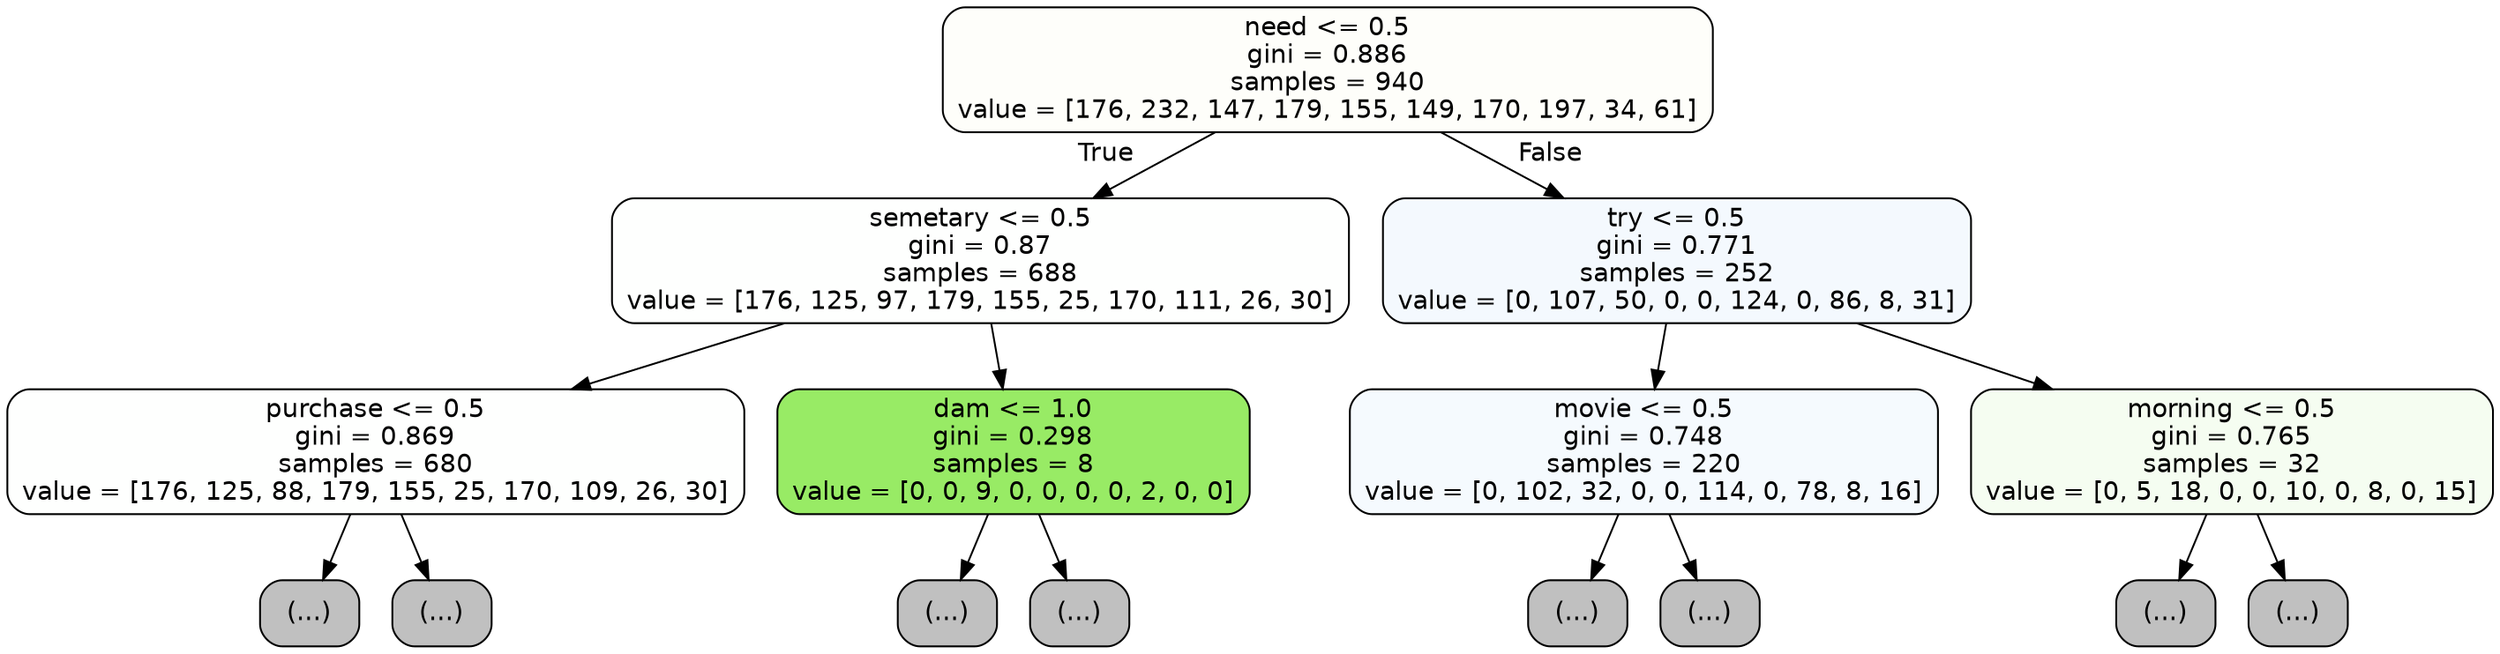 digraph Tree {
node [shape=box, style="filled, rounded", color="black", fontname=helvetica] ;
edge [fontname=helvetica] ;
0 [label="need <= 0.5\ngini = 0.886\nsamples = 940\nvalue = [176, 232, 147, 179, 155, 149, 170, 197, 34, 61]", fillcolor="#fefefa"] ;
1 [label="semetary <= 0.5\ngini = 0.87\nsamples = 688\nvalue = [176, 125, 97, 179, 155, 25, 170, 111, 26, 30]", fillcolor="#fefffe"] ;
0 -> 1 [labeldistance=2.5, labelangle=45, headlabel="True"] ;
2 [label="purchase <= 0.5\ngini = 0.869\nsamples = 680\nvalue = [176, 125, 88, 179, 155, 25, 170, 109, 26, 30]", fillcolor="#fefffe"] ;
1 -> 2 ;
3 [label="(...)", fillcolor="#C0C0C0"] ;
2 -> 3 ;
14 [label="(...)", fillcolor="#C0C0C0"] ;
2 -> 14 ;
23 [label="dam <= 1.0\ngini = 0.298\nsamples = 8\nvalue = [0, 0, 9, 0, 0, 0, 0, 2, 0, 0]", fillcolor="#98eb65"] ;
1 -> 23 ;
24 [label="(...)", fillcolor="#C0C0C0"] ;
23 -> 24 ;
27 [label="(...)", fillcolor="#C0C0C0"] ;
23 -> 27 ;
28 [label="try <= 0.5\ngini = 0.771\nsamples = 252\nvalue = [0, 107, 50, 0, 0, 124, 0, 86, 8, 31]", fillcolor="#f4f9fe"] ;
0 -> 28 [labeldistance=2.5, labelangle=-45, headlabel="False"] ;
29 [label="movie <= 0.5\ngini = 0.748\nsamples = 220\nvalue = [0, 102, 32, 0, 0, 114, 0, 78, 8, 16]", fillcolor="#f5fafe"] ;
28 -> 29 ;
30 [label="(...)", fillcolor="#C0C0C0"] ;
29 -> 30 ;
41 [label="(...)", fillcolor="#C0C0C0"] ;
29 -> 41 ;
52 [label="morning <= 0.5\ngini = 0.765\nsamples = 32\nvalue = [0, 5, 18, 0, 0, 10, 0, 8, 0, 15]", fillcolor="#f5fdf1"] ;
28 -> 52 ;
53 [label="(...)", fillcolor="#C0C0C0"] ;
52 -> 53 ;
64 [label="(...)", fillcolor="#C0C0C0"] ;
52 -> 64 ;
}